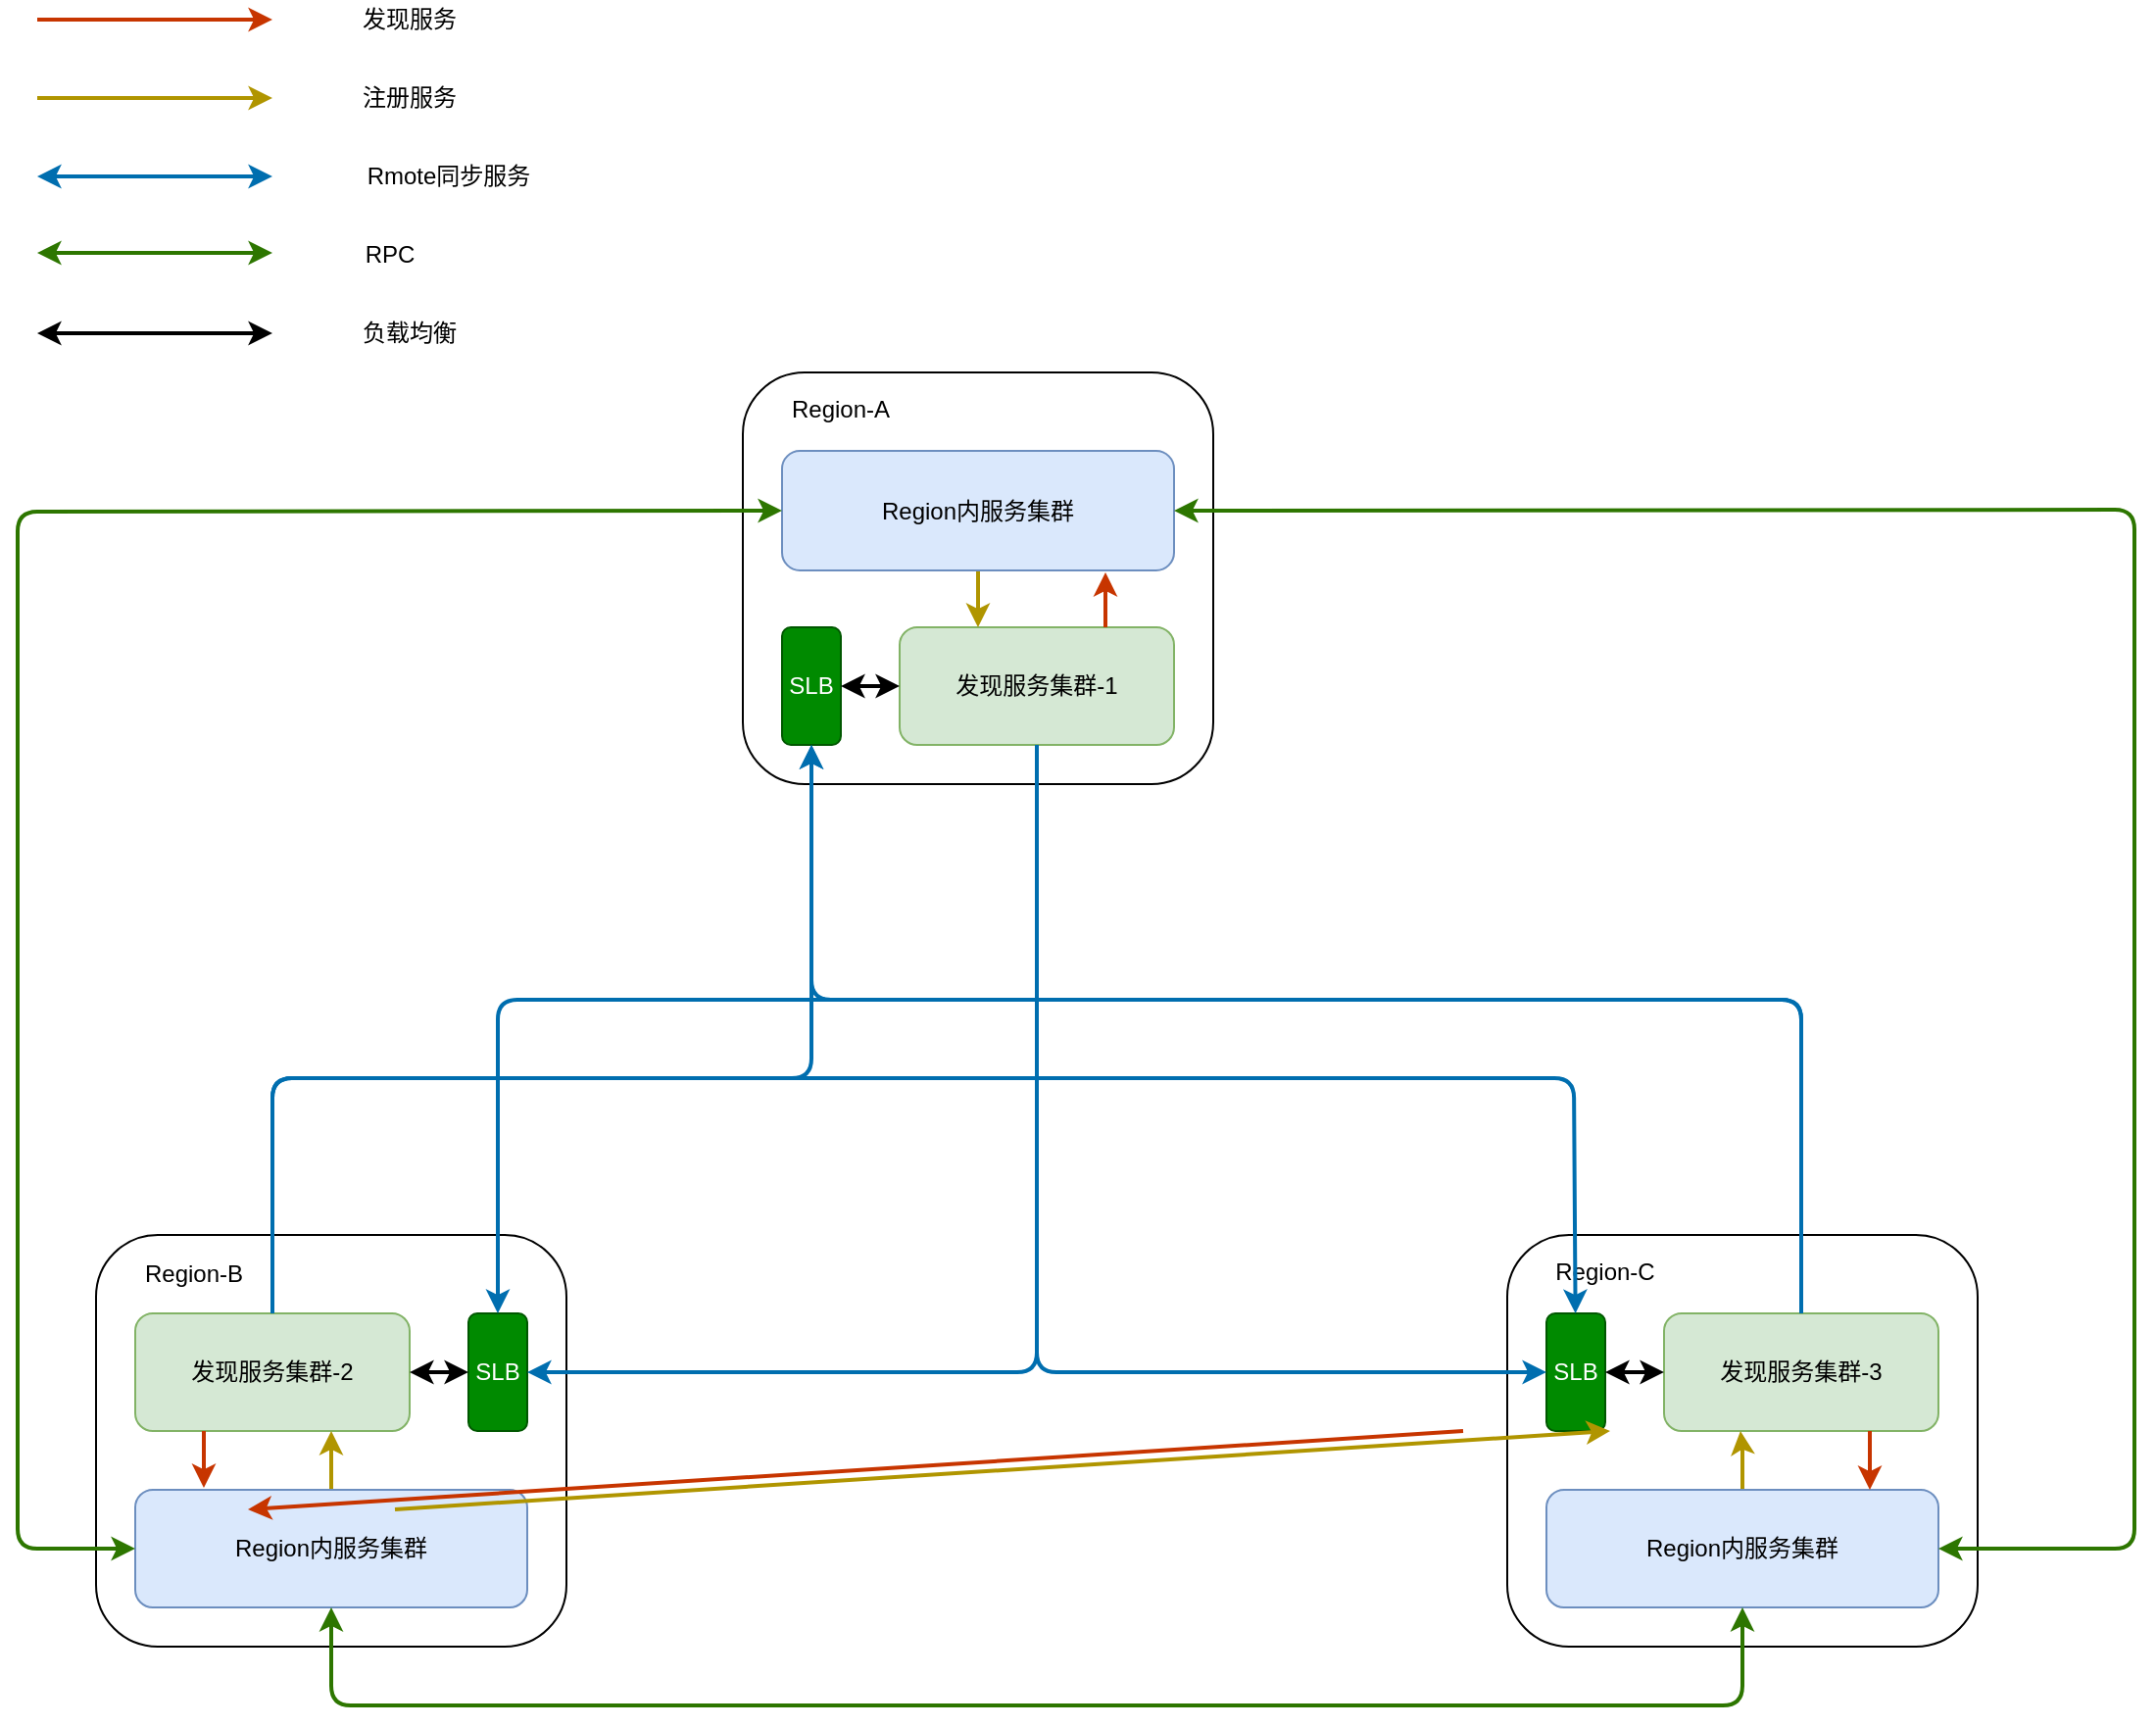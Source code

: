 <mxfile version="13.8.0" type="github">
  <diagram id="oLTQcHycqo5tb6mpDoaT" name="Page-1">
    <mxGraphModel dx="1422" dy="1914" grid="1" gridSize="10" guides="1" tooltips="1" connect="1" arrows="1" fold="1" page="1" pageScale="1" pageWidth="827" pageHeight="1169" math="0" shadow="0">
      <root>
        <mxCell id="0" />
        <mxCell id="1" parent="0" />
        <mxCell id="q3t6tNgOHvqSSlSUGWxc-13" value="IDC-A" style="text;html=1;strokeColor=none;fillColor=none;align=center;verticalAlign=middle;whiteSpace=wrap;rounded=0;" vertex="1" parent="1">
          <mxGeometry x="450" y="90" width="40" height="20" as="geometry" />
        </mxCell>
        <mxCell id="q3t6tNgOHvqSSlSUGWxc-59" value="" style="group;rotation=0;" vertex="1" connectable="0" parent="1">
          <mxGeometry x="450" y="40" width="240" height="210" as="geometry" />
        </mxCell>
        <mxCell id="q3t6tNgOHvqSSlSUGWxc-60" value="" style="rounded=1;whiteSpace=wrap;html=1;rotation=0;" vertex="1" parent="q3t6tNgOHvqSSlSUGWxc-59">
          <mxGeometry width="240" height="210" as="geometry" />
        </mxCell>
        <mxCell id="q3t6tNgOHvqSSlSUGWxc-61" value="发现服务集群-1" style="rounded=1;whiteSpace=wrap;html=1;fillColor=#d5e8d4;strokeColor=#82b366;rotation=0;" vertex="1" parent="q3t6tNgOHvqSSlSUGWxc-59">
          <mxGeometry x="80" y="130" width="140" height="60" as="geometry" />
        </mxCell>
        <mxCell id="q3t6tNgOHvqSSlSUGWxc-71" style="edgeStyle=orthogonalEdgeStyle;rounded=0;orthogonalLoop=1;jettySize=auto;html=1;exitX=0.5;exitY=1;exitDx=0;exitDy=0;strokeWidth=2;fillColor=#e3c800;strokeColor=#B09500;" edge="1" parent="q3t6tNgOHvqSSlSUGWxc-59" source="q3t6tNgOHvqSSlSUGWxc-63">
          <mxGeometry relative="1" as="geometry">
            <mxPoint x="120" y="130" as="targetPoint" />
          </mxGeometry>
        </mxCell>
        <mxCell id="q3t6tNgOHvqSSlSUGWxc-63" value="Region内服务集群" style="rounded=1;whiteSpace=wrap;html=1;fillColor=#dae8fc;strokeColor=#6c8ebf;rotation=0;" vertex="1" parent="q3t6tNgOHvqSSlSUGWxc-59">
          <mxGeometry x="20" y="40" width="200" height="61" as="geometry" />
        </mxCell>
        <mxCell id="q3t6tNgOHvqSSlSUGWxc-64" value="Region-A" style="text;html=1;strokeColor=none;fillColor=none;align=center;verticalAlign=middle;whiteSpace=wrap;rounded=0;rotation=0;" vertex="1" parent="q3t6tNgOHvqSSlSUGWxc-59">
          <mxGeometry x="20" y="9" width="60" height="20" as="geometry" />
        </mxCell>
        <mxCell id="q3t6tNgOHvqSSlSUGWxc-66" value="SLB" style="rounded=1;whiteSpace=wrap;html=1;fillColor=#008a00;strokeColor=#005700;fontColor=#ffffff;rotation=0;" vertex="1" parent="q3t6tNgOHvqSSlSUGWxc-59">
          <mxGeometry x="20" y="130" width="30" height="60" as="geometry" />
        </mxCell>
        <mxCell id="q3t6tNgOHvqSSlSUGWxc-67" value="" style="endArrow=classic;startArrow=classic;html=1;strokeWidth=2;entryX=0;entryY=0.5;entryDx=0;entryDy=0;exitX=1;exitY=0.5;exitDx=0;exitDy=0;" edge="1" parent="q3t6tNgOHvqSSlSUGWxc-59" target="q3t6tNgOHvqSSlSUGWxc-61" source="q3t6tNgOHvqSSlSUGWxc-66">
          <mxGeometry width="50" height="50" relative="1" as="geometry">
            <mxPoint x="80" y="70" as="sourcePoint" />
            <mxPoint x="170" y="20" as="targetPoint" />
          </mxGeometry>
        </mxCell>
        <mxCell id="q3t6tNgOHvqSSlSUGWxc-73" value="" style="endArrow=classic;html=1;strokeWidth=2;exitX=0.75;exitY=0;exitDx=0;exitDy=0;fillColor=#fa6800;strokeColor=#C73500;entryX=0.825;entryY=1.016;entryDx=0;entryDy=0;entryPerimeter=0;" edge="1" parent="q3t6tNgOHvqSSlSUGWxc-59" source="q3t6tNgOHvqSSlSUGWxc-61" target="q3t6tNgOHvqSSlSUGWxc-63">
          <mxGeometry width="50" height="50" relative="1" as="geometry">
            <mxPoint x="585" y="550" as="sourcePoint" />
            <mxPoint x="585" y="580" as="targetPoint" />
            <Array as="points" />
          </mxGeometry>
        </mxCell>
        <mxCell id="q3t6tNgOHvqSSlSUGWxc-57" value="" style="group;rotation=0;" vertex="1" connectable="0" parent="1">
          <mxGeometry x="840" y="480" width="240" height="210" as="geometry" />
        </mxCell>
        <mxCell id="q3t6tNgOHvqSSlSUGWxc-49" value="" style="rounded=1;whiteSpace=wrap;html=1;rotation=0;" vertex="1" parent="q3t6tNgOHvqSSlSUGWxc-57">
          <mxGeometry width="240" height="210" as="geometry" />
        </mxCell>
        <mxCell id="q3t6tNgOHvqSSlSUGWxc-50" value="发现服务集群-3" style="rounded=1;whiteSpace=wrap;html=1;fillColor=#d5e8d4;strokeColor=#82b366;rotation=0;" vertex="1" parent="q3t6tNgOHvqSSlSUGWxc-57">
          <mxGeometry x="80" y="40" width="140" height="60" as="geometry" />
        </mxCell>
        <mxCell id="q3t6tNgOHvqSSlSUGWxc-51" style="edgeStyle=orthogonalEdgeStyle;rounded=0;orthogonalLoop=1;jettySize=auto;html=1;strokeWidth=2;fillColor=#e3c800;strokeColor=#B09500;" edge="1" parent="q3t6tNgOHvqSSlSUGWxc-57" source="q3t6tNgOHvqSSlSUGWxc-52">
          <mxGeometry relative="1" as="geometry">
            <mxPoint x="119" y="100" as="targetPoint" />
          </mxGeometry>
        </mxCell>
        <mxCell id="q3t6tNgOHvqSSlSUGWxc-52" value="Region内服务集群" style="rounded=1;whiteSpace=wrap;html=1;fillColor=#dae8fc;strokeColor=#6c8ebf;rotation=0;" vertex="1" parent="q3t6tNgOHvqSSlSUGWxc-57">
          <mxGeometry x="20" y="130" width="200" height="60" as="geometry" />
        </mxCell>
        <mxCell id="q3t6tNgOHvqSSlSUGWxc-53" value="Region-C" style="text;html=1;strokeColor=none;fillColor=none;align=center;verticalAlign=middle;whiteSpace=wrap;rounded=0;rotation=0;" vertex="1" parent="q3t6tNgOHvqSSlSUGWxc-57">
          <mxGeometry x="20" y="9" width="60" height="20" as="geometry" />
        </mxCell>
        <mxCell id="q3t6tNgOHvqSSlSUGWxc-54" value="" style="endArrow=classic;html=1;strokeWidth=2;exitX=0.75;exitY=1;exitDx=0;exitDy=0;fillColor=#fa6800;strokeColor=#C73500;" edge="1" parent="q3t6tNgOHvqSSlSUGWxc-57" source="q3t6tNgOHvqSSlSUGWxc-50">
          <mxGeometry width="50" height="50" relative="1" as="geometry">
            <mxPoint y="-80" as="sourcePoint" />
            <mxPoint x="185" y="130" as="targetPoint" />
            <Array as="points" />
          </mxGeometry>
        </mxCell>
        <mxCell id="q3t6tNgOHvqSSlSUGWxc-55" value="SLB" style="rounded=1;whiteSpace=wrap;html=1;fillColor=#008a00;strokeColor=#005700;fontColor=#ffffff;rotation=0;" vertex="1" parent="q3t6tNgOHvqSSlSUGWxc-57">
          <mxGeometry x="20" y="40" width="30" height="60" as="geometry" />
        </mxCell>
        <mxCell id="q3t6tNgOHvqSSlSUGWxc-56" value="" style="endArrow=classic;startArrow=classic;html=1;strokeWidth=2;" edge="1" parent="q3t6tNgOHvqSSlSUGWxc-57" target="q3t6tNgOHvqSSlSUGWxc-55">
          <mxGeometry width="50" height="50" relative="1" as="geometry">
            <mxPoint x="80" y="70" as="sourcePoint" />
            <mxPoint x="170" y="20" as="targetPoint" />
          </mxGeometry>
        </mxCell>
        <mxCell id="q3t6tNgOHvqSSlSUGWxc-1" value="" style="rounded=1;whiteSpace=wrap;html=1;" vertex="1" parent="1">
          <mxGeometry x="120" y="480" width="240" height="210" as="geometry" />
        </mxCell>
        <mxCell id="q3t6tNgOHvqSSlSUGWxc-2" value="发现服务集群-2" style="rounded=1;whiteSpace=wrap;html=1;fillColor=#d5e8d4;strokeColor=#82b366;" vertex="1" parent="1">
          <mxGeometry x="140" y="520" width="140" height="60" as="geometry" />
        </mxCell>
        <mxCell id="q3t6tNgOHvqSSlSUGWxc-47" style="edgeStyle=orthogonalEdgeStyle;rounded=0;orthogonalLoop=1;jettySize=auto;html=1;strokeWidth=2;fillColor=#e3c800;strokeColor=#B09500;" edge="1" parent="1" source="q3t6tNgOHvqSSlSUGWxc-3">
          <mxGeometry relative="1" as="geometry">
            <mxPoint x="240" y="580" as="targetPoint" />
          </mxGeometry>
        </mxCell>
        <mxCell id="q3t6tNgOHvqSSlSUGWxc-3" value="Region内服务集群" style="rounded=1;whiteSpace=wrap;html=1;fillColor=#dae8fc;strokeColor=#6c8ebf;" vertex="1" parent="1">
          <mxGeometry x="140" y="610" width="200" height="60" as="geometry" />
        </mxCell>
        <mxCell id="q3t6tNgOHvqSSlSUGWxc-4" value="Region-B" style="text;html=1;strokeColor=none;fillColor=none;align=center;verticalAlign=middle;whiteSpace=wrap;rounded=0;" vertex="1" parent="1">
          <mxGeometry x="140" y="490" width="60" height="20" as="geometry" />
        </mxCell>
        <mxCell id="q3t6tNgOHvqSSlSUGWxc-25" value="" style="endArrow=classic;html=1;strokeWidth=2;exitX=0.25;exitY=1;exitDx=0;exitDy=0;fillColor=#fa6800;strokeColor=#C73500;" edge="1" parent="1" source="q3t6tNgOHvqSSlSUGWxc-2">
          <mxGeometry width="50" height="50" relative="1" as="geometry">
            <mxPoint x="120" y="400" as="sourcePoint" />
            <mxPoint x="175" y="609" as="targetPoint" />
            <Array as="points" />
          </mxGeometry>
        </mxCell>
        <mxCell id="q3t6tNgOHvqSSlSUGWxc-27" value="" style="endArrow=classic;html=1;strokeWidth=2;entryX=0.25;entryY=0;entryDx=0;entryDy=0;exitX=0.25;exitY=1;exitDx=0;exitDy=0;fillColor=#fa6800;strokeColor=#C73500;" edge="1" parent="1" target="q3t6tNgOHvqSSlSUGWxc-8">
          <mxGeometry width="50" height="50" relative="1" as="geometry">
            <mxPoint x="817.5" y="580" as="sourcePoint" />
            <mxPoint x="197.5" y="620" as="targetPoint" />
          </mxGeometry>
        </mxCell>
        <mxCell id="q3t6tNgOHvqSSlSUGWxc-28" value="" style="endArrow=classic;html=1;strokeWidth=2;entryX=0.75;entryY=1;entryDx=0;entryDy=0;exitX=0.75;exitY=0;exitDx=0;exitDy=0;fillColor=#e3c800;strokeColor=#B09500;" edge="1" parent="1" source="q3t6tNgOHvqSSlSUGWxc-8">
          <mxGeometry width="50" height="50" relative="1" as="geometry">
            <mxPoint x="272.5" y="620" as="sourcePoint" />
            <mxPoint x="892.5" y="580" as="targetPoint" />
          </mxGeometry>
        </mxCell>
        <mxCell id="q3t6tNgOHvqSSlSUGWxc-29" value="" style="endArrow=classic;startArrow=classic;html=1;strokeWidth=2;entryX=0;entryY=0.5;entryDx=0;entryDy=0;exitX=0;exitY=0.5;exitDx=0;exitDy=0;fillColor=#60a917;strokeColor=#2D7600;" edge="1" parent="1" source="q3t6tNgOHvqSSlSUGWxc-63" target="q3t6tNgOHvqSSlSUGWxc-3">
          <mxGeometry width="50" height="50" relative="1" as="geometry">
            <mxPoint x="460" y="150" as="sourcePoint" />
            <mxPoint y="540" as="targetPoint" />
            <Array as="points">
              <mxPoint x="80" y="111" />
              <mxPoint x="80" y="640" />
            </Array>
          </mxGeometry>
        </mxCell>
        <mxCell id="q3t6tNgOHvqSSlSUGWxc-30" value="" style="endArrow=classic;startArrow=classic;html=1;strokeWidth=2;exitX=0.5;exitY=1;exitDx=0;exitDy=0;entryX=0.5;entryY=1;entryDx=0;entryDy=0;fillColor=#60a917;strokeColor=#2D7600;" edge="1" parent="1" source="q3t6tNgOHvqSSlSUGWxc-3" target="q3t6tNgOHvqSSlSUGWxc-52">
          <mxGeometry width="50" height="50" relative="1" as="geometry">
            <mxPoint x="520" y="760" as="sourcePoint" />
            <mxPoint x="855" y="670" as="targetPoint" />
            <Array as="points">
              <mxPoint x="240" y="720" />
              <mxPoint x="960" y="720" />
            </Array>
          </mxGeometry>
        </mxCell>
        <mxCell id="q3t6tNgOHvqSSlSUGWxc-31" value="" style="endArrow=classic;startArrow=classic;html=1;strokeWidth=2;entryX=1;entryY=0.5;entryDx=0;entryDy=0;fillColor=#60a917;strokeColor=#2D7600;exitX=1;exitY=0.5;exitDx=0;exitDy=0;" edge="1" parent="1" source="q3t6tNgOHvqSSlSUGWxc-52" target="q3t6tNgOHvqSSlSUGWxc-63">
          <mxGeometry width="50" height="50" relative="1" as="geometry">
            <mxPoint x="1220" y="620" as="sourcePoint" />
            <mxPoint x="610" y="150" as="targetPoint" />
            <Array as="points">
              <mxPoint x="1160" y="640" />
              <mxPoint x="1160" y="110" />
            </Array>
          </mxGeometry>
        </mxCell>
        <mxCell id="q3t6tNgOHvqSSlSUGWxc-45" value="SLB" style="rounded=1;whiteSpace=wrap;html=1;fillColor=#008a00;strokeColor=#005700;fontColor=#ffffff;" vertex="1" parent="1">
          <mxGeometry x="310" y="520" width="30" height="60" as="geometry" />
        </mxCell>
        <mxCell id="q3t6tNgOHvqSSlSUGWxc-46" value="" style="endArrow=classic;startArrow=classic;html=1;strokeWidth=2;" edge="1" parent="1" target="q3t6tNgOHvqSSlSUGWxc-45">
          <mxGeometry width="50" height="50" relative="1" as="geometry">
            <mxPoint x="280" y="550" as="sourcePoint" />
            <mxPoint x="290" y="500" as="targetPoint" />
          </mxGeometry>
        </mxCell>
        <mxCell id="q3t6tNgOHvqSSlSUGWxc-87" style="edgeStyle=orthogonalEdgeStyle;rounded=0;orthogonalLoop=1;jettySize=auto;html=1;exitX=0.5;exitY=1;exitDx=0;exitDy=0;strokeColor=#000000;strokeWidth=2;" edge="1" parent="1" source="q3t6tNgOHvqSSlSUGWxc-4" target="q3t6tNgOHvqSSlSUGWxc-4">
          <mxGeometry relative="1" as="geometry" />
        </mxCell>
        <mxCell id="q3t6tNgOHvqSSlSUGWxc-102" value="" style="endArrow=classic;html=1;strokeColor=#006EAF;strokeWidth=2;exitX=0.5;exitY=1;exitDx=0;exitDy=0;entryX=1;entryY=0.5;entryDx=0;entryDy=0;fillColor=#1ba1e2;" edge="1" parent="1" source="q3t6tNgOHvqSSlSUGWxc-61" target="q3t6tNgOHvqSSlSUGWxc-45">
          <mxGeometry width="50" height="50" relative="1" as="geometry">
            <mxPoint x="480" y="360" as="sourcePoint" />
            <mxPoint x="600" y="540" as="targetPoint" />
            <Array as="points">
              <mxPoint x="600" y="550" />
            </Array>
          </mxGeometry>
        </mxCell>
        <mxCell id="q3t6tNgOHvqSSlSUGWxc-103" value="" style="endArrow=classic;html=1;strokeColor=#006EAF;strokeWidth=2;entryX=0;entryY=0.5;entryDx=0;entryDy=0;exitX=0.5;exitY=1;exitDx=0;exitDy=0;fillColor=#1ba1e2;" edge="1" parent="1" source="q3t6tNgOHvqSSlSUGWxc-61" target="q3t6tNgOHvqSSlSUGWxc-55">
          <mxGeometry width="50" height="50" relative="1" as="geometry">
            <mxPoint x="940" y="120" as="sourcePoint" />
            <mxPoint x="700" y="460" as="targetPoint" />
            <Array as="points">
              <mxPoint x="600" y="550" />
            </Array>
          </mxGeometry>
        </mxCell>
        <mxCell id="q3t6tNgOHvqSSlSUGWxc-104" value="" style="endArrow=classic;html=1;strokeColor=#006EAF;strokeWidth=2;exitX=0.5;exitY=0;exitDx=0;exitDy=0;entryX=0.5;entryY=1;entryDx=0;entryDy=0;fillColor=#1ba1e2;" edge="1" parent="1" source="q3t6tNgOHvqSSlSUGWxc-2" target="q3t6tNgOHvqSSlSUGWxc-66">
          <mxGeometry width="50" height="50" relative="1" as="geometry">
            <mxPoint x="220" y="470" as="sourcePoint" />
            <mxPoint x="270" y="420" as="targetPoint" />
            <Array as="points">
              <mxPoint x="210" y="400" />
              <mxPoint x="485" y="400" />
            </Array>
          </mxGeometry>
        </mxCell>
        <mxCell id="q3t6tNgOHvqSSlSUGWxc-105" value="" style="endArrow=classic;html=1;strokeColor=#006EAF;strokeWidth=2;exitX=0.5;exitY=0;exitDx=0;exitDy=0;fillColor=#1ba1e2;" edge="1" parent="1" source="q3t6tNgOHvqSSlSUGWxc-2" target="q3t6tNgOHvqSSlSUGWxc-55">
          <mxGeometry width="50" height="50" relative="1" as="geometry">
            <mxPoint x="220" y="430" as="sourcePoint" />
            <mxPoint x="270" y="380" as="targetPoint" />
            <Array as="points">
              <mxPoint x="210" y="400" />
              <mxPoint x="874" y="400" />
            </Array>
          </mxGeometry>
        </mxCell>
        <mxCell id="q3t6tNgOHvqSSlSUGWxc-106" value="" style="endArrow=classic;html=1;strokeColor=#006EAF;strokeWidth=2;exitX=0.5;exitY=0;exitDx=0;exitDy=0;entryX=0.5;entryY=1;entryDx=0;entryDy=0;fillColor=#1ba1e2;" edge="1" parent="1" source="q3t6tNgOHvqSSlSUGWxc-50" target="q3t6tNgOHvqSSlSUGWxc-66">
          <mxGeometry width="50" height="50" relative="1" as="geometry">
            <mxPoint x="790" y="340" as="sourcePoint" />
            <mxPoint x="840" y="290" as="targetPoint" />
            <Array as="points">
              <mxPoint x="990" y="360" />
              <mxPoint x="485" y="360" />
            </Array>
          </mxGeometry>
        </mxCell>
        <mxCell id="q3t6tNgOHvqSSlSUGWxc-107" value="" style="endArrow=classic;html=1;strokeColor=#006EAF;strokeWidth=2;exitX=0.5;exitY=0;exitDx=0;exitDy=0;entryX=0.5;entryY=0;entryDx=0;entryDy=0;fillColor=#1ba1e2;" edge="1" parent="1" source="q3t6tNgOHvqSSlSUGWxc-50" target="q3t6tNgOHvqSSlSUGWxc-45">
          <mxGeometry width="50" height="50" relative="1" as="geometry">
            <mxPoint x="300" y="370" as="sourcePoint" />
            <mxPoint x="350" y="320" as="targetPoint" />
            <Array as="points">
              <mxPoint x="990" y="360" />
              <mxPoint x="325" y="360" />
            </Array>
          </mxGeometry>
        </mxCell>
        <mxCell id="q3t6tNgOHvqSSlSUGWxc-109" value="" style="group" vertex="1" connectable="0" parent="1">
          <mxGeometry x="90" y="-150" width="260" height="180" as="geometry" />
        </mxCell>
        <mxCell id="q3t6tNgOHvqSSlSUGWxc-77" value="" style="group" vertex="1" connectable="0" parent="q3t6tNgOHvqSSlSUGWxc-109">
          <mxGeometry width="260" height="180" as="geometry" />
        </mxCell>
        <mxCell id="q3t6tNgOHvqSSlSUGWxc-33" value="" style="endArrow=classic;startArrow=classic;html=1;strokeWidth=2;fillColor=#1ba1e2;strokeColor=#006EAF;" edge="1" parent="q3t6tNgOHvqSSlSUGWxc-77">
          <mxGeometry width="50" height="50" relative="1" as="geometry">
            <mxPoint y="90" as="sourcePoint" />
            <mxPoint x="120" y="90" as="targetPoint" />
            <Array as="points" />
          </mxGeometry>
        </mxCell>
        <mxCell id="q3t6tNgOHvqSSlSUGWxc-35" value="" style="endArrow=classic;html=1;strokeWidth=2;fillColor=#e3c800;strokeColor=#B09500;" edge="1" parent="q3t6tNgOHvqSSlSUGWxc-77">
          <mxGeometry width="50" height="50" relative="1" as="geometry">
            <mxPoint y="50" as="sourcePoint" />
            <mxPoint x="120" y="50" as="targetPoint" />
          </mxGeometry>
        </mxCell>
        <mxCell id="q3t6tNgOHvqSSlSUGWxc-36" value="" style="endArrow=classic;html=1;strokeWidth=2;fillColor=#fa6800;strokeColor=#C73500;" edge="1" parent="q3t6tNgOHvqSSlSUGWxc-77">
          <mxGeometry width="50" height="50" relative="1" as="geometry">
            <mxPoint y="10" as="sourcePoint" />
            <mxPoint x="120" y="10" as="targetPoint" />
          </mxGeometry>
        </mxCell>
        <mxCell id="q3t6tNgOHvqSSlSUGWxc-37" value="" style="endArrow=classic;startArrow=classic;html=1;strokeWidth=2;fillColor=#60a917;strokeColor=#2D7600;" edge="1" parent="q3t6tNgOHvqSSlSUGWxc-77">
          <mxGeometry width="50" height="50" relative="1" as="geometry">
            <mxPoint y="129" as="sourcePoint" />
            <mxPoint x="120" y="129" as="targetPoint" />
            <Array as="points" />
          </mxGeometry>
        </mxCell>
        <mxCell id="q3t6tNgOHvqSSlSUGWxc-40" value="发现服务" style="text;html=1;strokeColor=none;fillColor=none;align=center;verticalAlign=middle;whiteSpace=wrap;rounded=0;" vertex="1" parent="q3t6tNgOHvqSSlSUGWxc-77">
          <mxGeometry x="160" width="60" height="20" as="geometry" />
        </mxCell>
        <mxCell id="q3t6tNgOHvqSSlSUGWxc-41" value="注册服务" style="text;html=1;strokeColor=none;fillColor=none;align=center;verticalAlign=middle;whiteSpace=wrap;rounded=0;" vertex="1" parent="q3t6tNgOHvqSSlSUGWxc-77">
          <mxGeometry x="160" y="40" width="60" height="20" as="geometry" />
        </mxCell>
        <mxCell id="q3t6tNgOHvqSSlSUGWxc-42" value="Rmote同步服务" style="text;html=1;strokeColor=none;fillColor=none;align=center;verticalAlign=middle;whiteSpace=wrap;rounded=0;" vertex="1" parent="q3t6tNgOHvqSSlSUGWxc-77">
          <mxGeometry x="160" y="80" width="100" height="20" as="geometry" />
        </mxCell>
        <mxCell id="q3t6tNgOHvqSSlSUGWxc-43" value="RPC" style="text;html=1;strokeColor=none;fillColor=none;align=center;verticalAlign=middle;whiteSpace=wrap;rounded=0;" vertex="1" parent="q3t6tNgOHvqSSlSUGWxc-77">
          <mxGeometry x="160" y="120" width="40" height="20" as="geometry" />
        </mxCell>
        <mxCell id="q3t6tNgOHvqSSlSUGWxc-76" value="" style="group" vertex="1" connectable="0" parent="q3t6tNgOHvqSSlSUGWxc-77">
          <mxGeometry y="160" width="215" height="20" as="geometry" />
        </mxCell>
        <mxCell id="q3t6tNgOHvqSSlSUGWxc-74" value="" style="endArrow=classic;startArrow=classic;html=1;strokeWidth=2;" edge="1" parent="q3t6tNgOHvqSSlSUGWxc-76">
          <mxGeometry width="50" height="50" relative="1" as="geometry">
            <mxPoint y="10" as="sourcePoint" />
            <mxPoint x="120" y="10" as="targetPoint" />
          </mxGeometry>
        </mxCell>
        <mxCell id="q3t6tNgOHvqSSlSUGWxc-75" value="负载均衡" style="text;html=1;strokeColor=none;fillColor=none;align=center;verticalAlign=middle;whiteSpace=wrap;rounded=0;" vertex="1" parent="q3t6tNgOHvqSSlSUGWxc-76">
          <mxGeometry x="165" width="50" height="20" as="geometry" />
        </mxCell>
      </root>
    </mxGraphModel>
  </diagram>
</mxfile>
